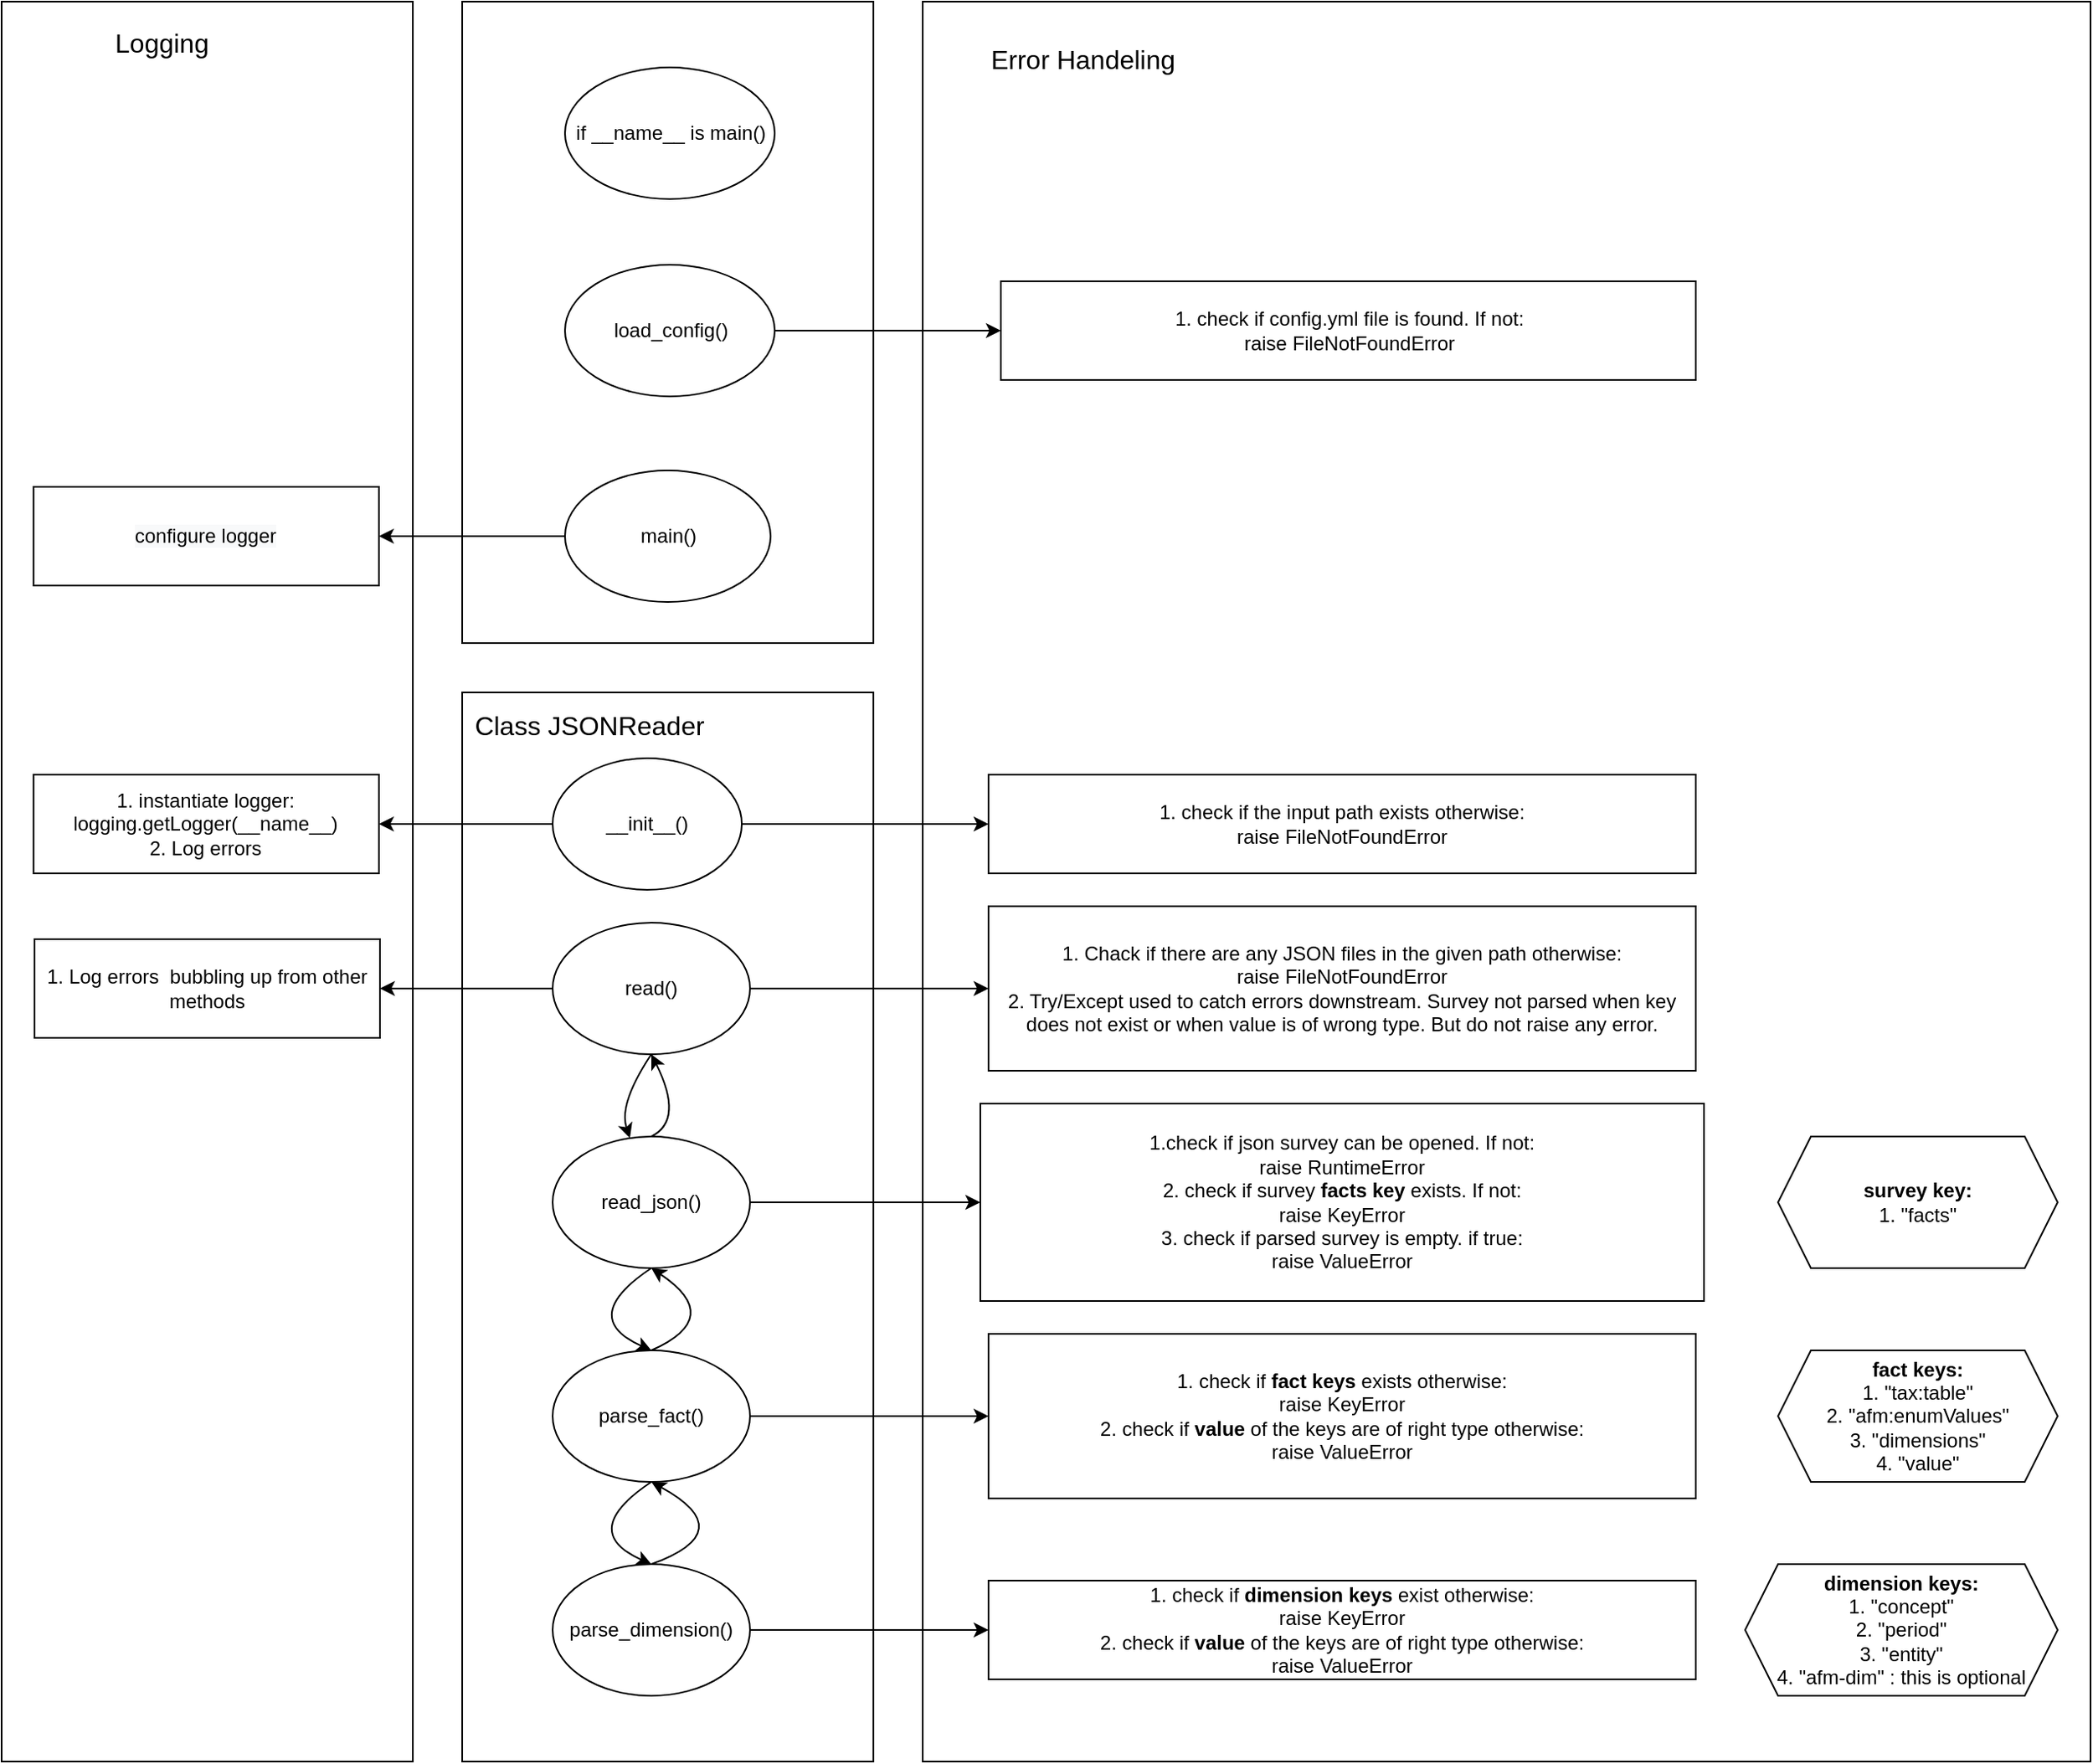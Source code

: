 <mxfile pages="3">
    <diagram name="error_handeling" id="0ECFCnHlbBwe_haJ5KCH">
        <mxGraphModel dx="1901" dy="1798" grid="1" gridSize="10" guides="1" tooltips="1" connect="1" arrows="1" fold="1" page="1" pageScale="1" pageWidth="827" pageHeight="1169" math="0" shadow="0">
            <root>
                <mxCell id="e-0o8y-9UvF0H1RDd8or-0"/>
                <mxCell id="e-0o8y-9UvF0H1RDd8or-1" parent="e-0o8y-9UvF0H1RDd8or-0"/>
                <mxCell id="a_yJJu9M2gsOae2Szxvk-29" value="" style="rounded=0;whiteSpace=wrap;html=1;labelBackgroundColor=#0000FF;fontColor=#FF6666;" parent="e-0o8y-9UvF0H1RDd8or-1" vertex="1">
                    <mxGeometry x="-560" y="-220" width="250" height="1070" as="geometry"/>
                </mxCell>
                <mxCell id="a_yJJu9M2gsOae2Szxvk-6" value="" style="whiteSpace=wrap;html=1;" parent="e-0o8y-9UvF0H1RDd8or-1" vertex="1">
                    <mxGeometry x="-280" y="-220" width="250" height="390" as="geometry"/>
                </mxCell>
                <mxCell id="CGqdXeJwCGBgksAunc72-9" value="" style="rounded=0;whiteSpace=wrap;html=1;labelBackgroundColor=#FF0000;fontColor=#FF6666;" parent="e-0o8y-9UvF0H1RDd8or-1" vertex="1">
                    <mxGeometry y="-220" width="710" height="1070" as="geometry"/>
                </mxCell>
                <mxCell id="e-0o8y-9UvF0H1RDd8or-2" value="" style="rounded=0;whiteSpace=wrap;html=1;fontSize=12;" parent="e-0o8y-9UvF0H1RDd8or-1" vertex="1">
                    <mxGeometry x="-280" y="200" width="250" height="650" as="geometry"/>
                </mxCell>
                <mxCell id="e-0o8y-9UvF0H1RDd8or-27" value="" style="edgeStyle=orthogonalEdgeStyle;rounded=1;orthogonalLoop=1;jettySize=auto;html=1;strokeColor=default;entryX=0;entryY=0.5;entryDx=0;entryDy=0;" parent="e-0o8y-9UvF0H1RDd8or-1" source="e-0o8y-9UvF0H1RDd8or-3" target="e-0o8y-9UvF0H1RDd8or-28" edge="1">
                    <mxGeometry relative="1" as="geometry">
                        <mxPoint x="35" y="280" as="targetPoint"/>
                    </mxGeometry>
                </mxCell>
                <mxCell id="a_yJJu9M2gsOae2Szxvk-28" value="" style="edgeStyle=orthogonalEdgeStyle;rounded=0;orthogonalLoop=1;jettySize=auto;html=1;fontColor=#FF6666;strokeColor=default;" parent="e-0o8y-9UvF0H1RDd8or-1" source="e-0o8y-9UvF0H1RDd8or-3" target="a_yJJu9M2gsOae2Szxvk-27" edge="1">
                    <mxGeometry relative="1" as="geometry"/>
                </mxCell>
                <mxCell id="e-0o8y-9UvF0H1RDd8or-3" value="__init__()" style="ellipse;whiteSpace=wrap;html=1;" parent="e-0o8y-9UvF0H1RDd8or-1" vertex="1">
                    <mxGeometry x="-225" y="240" width="115" height="80" as="geometry"/>
                </mxCell>
                <mxCell id="e-0o8y-9UvF0H1RDd8or-31" value="" style="edgeStyle=orthogonalEdgeStyle;rounded=1;orthogonalLoop=1;jettySize=auto;html=1;strokeColor=default;" parent="e-0o8y-9UvF0H1RDd8or-1" source="e-0o8y-9UvF0H1RDd8or-4" target="e-0o8y-9UvF0H1RDd8or-30" edge="1">
                    <mxGeometry relative="1" as="geometry"/>
                </mxCell>
                <mxCell id="584K8KD9_b6ckPlTn2V2-2" value="" style="edgeStyle=orthogonalEdgeStyle;rounded=0;orthogonalLoop=1;jettySize=auto;html=1;" parent="e-0o8y-9UvF0H1RDd8or-1" source="e-0o8y-9UvF0H1RDd8or-4" target="584K8KD9_b6ckPlTn2V2-1" edge="1">
                    <mxGeometry relative="1" as="geometry"/>
                </mxCell>
                <mxCell id="e-0o8y-9UvF0H1RDd8or-4" value="read()" style="ellipse;whiteSpace=wrap;html=1;" parent="e-0o8y-9UvF0H1RDd8or-1" vertex="1">
                    <mxGeometry x="-225" y="340" width="120" height="80" as="geometry"/>
                </mxCell>
                <mxCell id="e-0o8y-9UvF0H1RDd8or-33" value="" style="edgeStyle=orthogonalEdgeStyle;rounded=1;orthogonalLoop=1;jettySize=auto;html=1;strokeColor=default;" parent="e-0o8y-9UvF0H1RDd8or-1" source="e-0o8y-9UvF0H1RDd8or-6" target="e-0o8y-9UvF0H1RDd8or-32" edge="1">
                    <mxGeometry relative="1" as="geometry"/>
                </mxCell>
                <mxCell id="e-0o8y-9UvF0H1RDd8or-6" value="read_json()" style="ellipse;whiteSpace=wrap;html=1;" parent="e-0o8y-9UvF0H1RDd8or-1" vertex="1">
                    <mxGeometry x="-225" y="470" width="120" height="80" as="geometry"/>
                </mxCell>
                <mxCell id="e-0o8y-9UvF0H1RDd8or-7" value="" style="edgeStyle=orthogonalEdgeStyle;orthogonalLoop=1;jettySize=auto;html=1;curved=1;strokeColor=none;" parent="e-0o8y-9UvF0H1RDd8or-1" source="e-0o8y-9UvF0H1RDd8or-10" target="e-0o8y-9UvF0H1RDd8or-16" edge="1">
                    <mxGeometry relative="1" as="geometry">
                        <Array as="points">
                            <mxPoint x="-165" y="720"/>
                            <mxPoint x="-165" y="720"/>
                        </Array>
                    </mxGeometry>
                </mxCell>
                <mxCell id="CGqdXeJwCGBgksAunc72-1" value="" style="edgeStyle=orthogonalEdgeStyle;rounded=1;orthogonalLoop=1;jettySize=auto;html=1;strokeColor=default;" parent="e-0o8y-9UvF0H1RDd8or-1" source="e-0o8y-9UvF0H1RDd8or-10" target="CGqdXeJwCGBgksAunc72-0" edge="1">
                    <mxGeometry relative="1" as="geometry"/>
                </mxCell>
                <mxCell id="e-0o8y-9UvF0H1RDd8or-10" value="parse_fact()" style="ellipse;whiteSpace=wrap;html=1;" parent="e-0o8y-9UvF0H1RDd8or-1" vertex="1">
                    <mxGeometry x="-225" y="600" width="120" height="80" as="geometry"/>
                </mxCell>
                <mxCell id="e-0o8y-9UvF0H1RDd8or-11" value="" style="curved=1;endArrow=classic;html=1;rounded=0;entryX=0.5;entryY=1;entryDx=0;entryDy=0;exitX=0.5;exitY=0;exitDx=0;exitDy=0;" parent="e-0o8y-9UvF0H1RDd8or-1" source="e-0o8y-9UvF0H1RDd8or-6" target="e-0o8y-9UvF0H1RDd8or-4" edge="1">
                    <mxGeometry width="50" height="50" relative="1" as="geometry">
                        <mxPoint x="-155" y="350" as="sourcePoint"/>
                        <mxPoint x="-155" y="260" as="targetPoint"/>
                        <Array as="points">
                            <mxPoint x="-145" y="460"/>
                        </Array>
                    </mxGeometry>
                </mxCell>
                <mxCell id="e-0o8y-9UvF0H1RDd8or-12" value="" style="curved=1;endArrow=classic;html=1;rounded=0;startArrow=none;startFill=0;exitX=0.5;exitY=1;exitDx=0;exitDy=0;" parent="e-0o8y-9UvF0H1RDd8or-1" source="e-0o8y-9UvF0H1RDd8or-4" target="e-0o8y-9UvF0H1RDd8or-6" edge="1">
                    <mxGeometry width="50" height="50" relative="1" as="geometry">
                        <mxPoint x="-161" y="261.04" as="sourcePoint"/>
                        <mxPoint x="-155" y="350" as="targetPoint"/>
                        <Array as="points">
                            <mxPoint x="-185" y="450"/>
                        </Array>
                    </mxGeometry>
                </mxCell>
                <mxCell id="e-0o8y-9UvF0H1RDd8or-13" value="" style="curved=1;endArrow=classic;html=1;rounded=0;startArrow=none;startFill=0;exitX=0.5;exitY=1;exitDx=0;exitDy=0;entryX=0.5;entryY=0;entryDx=0;entryDy=0;" parent="e-0o8y-9UvF0H1RDd8or-1" source="e-0o8y-9UvF0H1RDd8or-6" target="e-0o8y-9UvF0H1RDd8or-10" edge="1">
                    <mxGeometry width="50" height="50" relative="1" as="geometry">
                        <mxPoint x="-165" y="590" as="sourcePoint"/>
                        <mxPoint x="-163.857" y="510.438" as="targetPoint"/>
                        <Array as="points">
                            <mxPoint x="-210" y="580"/>
                        </Array>
                    </mxGeometry>
                </mxCell>
                <mxCell id="e-0o8y-9UvF0H1RDd8or-14" value="" style="curved=1;endArrow=classic;html=1;rounded=0;entryX=0.5;entryY=1;entryDx=0;entryDy=0;exitX=0.5;exitY=0;exitDx=0;exitDy=0;" parent="e-0o8y-9UvF0H1RDd8or-1" source="e-0o8y-9UvF0H1RDd8or-10" target="e-0o8y-9UvF0H1RDd8or-6" edge="1">
                    <mxGeometry width="50" height="50" relative="1" as="geometry">
                        <mxPoint x="-155" y="510" as="sourcePoint"/>
                        <mxPoint x="-155" y="430" as="targetPoint"/>
                        <Array as="points">
                            <mxPoint x="-120" y="580"/>
                        </Array>
                    </mxGeometry>
                </mxCell>
                <mxCell id="CGqdXeJwCGBgksAunc72-6" value="" style="edgeStyle=orthogonalEdgeStyle;rounded=1;orthogonalLoop=1;jettySize=auto;html=1;strokeColor=default;" parent="e-0o8y-9UvF0H1RDd8or-1" source="e-0o8y-9UvF0H1RDd8or-16" target="CGqdXeJwCGBgksAunc72-5" edge="1">
                    <mxGeometry relative="1" as="geometry"/>
                </mxCell>
                <mxCell id="e-0o8y-9UvF0H1RDd8or-16" value="parse_dimension()" style="ellipse;whiteSpace=wrap;html=1;" parent="e-0o8y-9UvF0H1RDd8or-1" vertex="1">
                    <mxGeometry x="-225" y="730" width="120" height="80" as="geometry"/>
                </mxCell>
                <mxCell id="e-0o8y-9UvF0H1RDd8or-17" value="" style="curved=1;endArrow=classic;html=1;rounded=0;startArrow=none;startFill=0;exitX=0.5;exitY=1;exitDx=0;exitDy=0;" parent="e-0o8y-9UvF0H1RDd8or-1" source="e-0o8y-9UvF0H1RDd8or-10" edge="1">
                    <mxGeometry width="50" height="50" relative="1" as="geometry">
                        <mxPoint x="-205" y="690" as="sourcePoint"/>
                        <mxPoint x="-165" y="730" as="targetPoint"/>
                        <Array as="points">
                            <mxPoint x="-210" y="710"/>
                        </Array>
                    </mxGeometry>
                </mxCell>
                <mxCell id="e-0o8y-9UvF0H1RDd8or-18" value="" style="curved=1;endArrow=classic;html=1;rounded=0;exitX=0.5;exitY=0;exitDx=0;exitDy=0;" parent="e-0o8y-9UvF0H1RDd8or-1" source="e-0o8y-9UvF0H1RDd8or-16" edge="1">
                    <mxGeometry width="50" height="50" relative="1" as="geometry">
                        <mxPoint x="-110" y="730" as="sourcePoint"/>
                        <mxPoint x="-165" y="680" as="targetPoint"/>
                        <Array as="points">
                            <mxPoint x="-110" y="710"/>
                        </Array>
                    </mxGeometry>
                </mxCell>
                <mxCell id="e-0o8y-9UvF0H1RDd8or-25" value="&lt;font style=&quot;font-size: 16px&quot;&gt;Class JSONReader&lt;/font&gt;" style="text;html=1;strokeColor=none;fillColor=none;align=center;verticalAlign=middle;whiteSpace=wrap;rounded=0;fontSize=12;" parent="e-0o8y-9UvF0H1RDd8or-1" vertex="1">
                    <mxGeometry x="-300" y="200" width="195" height="40" as="geometry"/>
                </mxCell>
                <mxCell id="e-0o8y-9UvF0H1RDd8or-28" value="1. check if the input path exists otherwise: &lt;br&gt;raise FileNotFoundError" style="whiteSpace=wrap;html=1;" parent="e-0o8y-9UvF0H1RDd8or-1" vertex="1">
                    <mxGeometry x="40" y="250" width="430" height="60" as="geometry"/>
                </mxCell>
                <mxCell id="e-0o8y-9UvF0H1RDd8or-30" value="1. Chack if there are any JSON files in the given path otherwise:&lt;br&gt;raise FileNotFoundError&lt;br&gt;2. Try/Except used to catch errors downstream. Survey not parsed when key does not exist or when value is of wrong type. But do not raise any error." style="whiteSpace=wrap;html=1;" parent="e-0o8y-9UvF0H1RDd8or-1" vertex="1">
                    <mxGeometry x="40" y="330" width="430" height="100" as="geometry"/>
                </mxCell>
                <mxCell id="e-0o8y-9UvF0H1RDd8or-32" value="1.check if json survey can be opened. If not:&lt;br&gt;raise RuntimeError&lt;br&gt;2. check if survey&lt;b&gt; facts key&lt;/b&gt; exists. If not:&lt;br&gt;raise KeyError&lt;br&gt;3. check if parsed survey is empty. if true:&lt;br&gt;&amp;nbsp;raise ValueError&amp;nbsp;" style="whiteSpace=wrap;html=1;" parent="e-0o8y-9UvF0H1RDd8or-1" vertex="1">
                    <mxGeometry x="35" y="450" width="440" height="120" as="geometry"/>
                </mxCell>
                <mxCell id="CGqdXeJwCGBgksAunc72-0" value="1. check if &lt;b&gt;fact keys&lt;/b&gt; exists otherwise:&lt;br&gt;raise KeyError&lt;br&gt;2. check if &lt;b&gt;value&lt;/b&gt; of the keys are of right type otherwise:&lt;br&gt;raise ValueError" style="whiteSpace=wrap;html=1;" parent="e-0o8y-9UvF0H1RDd8or-1" vertex="1">
                    <mxGeometry x="40" y="590" width="430" height="100" as="geometry"/>
                </mxCell>
                <mxCell id="CGqdXeJwCGBgksAunc72-2" value="&lt;b&gt;fact keys:&lt;br&gt;&lt;/b&gt;1. &quot;tax:table&quot;&lt;br&gt;2. &quot;afm:enumValues&quot;&lt;br&gt;3. &quot;dimensions&quot;&lt;br&gt;4. &quot;value&quot;" style="shape=hexagon;perimeter=hexagonPerimeter2;whiteSpace=wrap;html=1;fixedSize=1;" parent="e-0o8y-9UvF0H1RDd8or-1" vertex="1">
                    <mxGeometry x="520" y="600" width="170" height="80" as="geometry"/>
                </mxCell>
                <mxCell id="CGqdXeJwCGBgksAunc72-5" value="1. check if &lt;b&gt;dimension keys&lt;/b&gt; exist otherwise:&lt;br&gt;raise KeyError&lt;br&gt;2. check if&amp;nbsp;&lt;b&gt;value&lt;/b&gt;&amp;nbsp;of the keys are of right type otherwise:&lt;br&gt;raise ValueError" style="whiteSpace=wrap;html=1;" parent="e-0o8y-9UvF0H1RDd8or-1" vertex="1">
                    <mxGeometry x="40" y="740" width="430" height="60" as="geometry"/>
                </mxCell>
                <mxCell id="CGqdXeJwCGBgksAunc72-7" value="&lt;b&gt;dimension keys:&lt;br&gt;&lt;/b&gt;1. &quot;concept&quot;&lt;br&gt;2. &quot;period&quot;&lt;br&gt;3. &quot;entity&quot;&lt;br&gt;4. &quot;afm-dim&quot; : this is optional" style="shape=hexagon;perimeter=hexagonPerimeter2;whiteSpace=wrap;html=1;fixedSize=1;" parent="e-0o8y-9UvF0H1RDd8or-1" vertex="1">
                    <mxGeometry x="500" y="730" width="190" height="80" as="geometry"/>
                </mxCell>
                <mxCell id="CGqdXeJwCGBgksAunc72-8" value="&lt;b&gt;survey key:&lt;br&gt;&lt;/b&gt;1. &quot;facts&quot;" style="shape=hexagon;perimeter=hexagonPerimeter2;whiteSpace=wrap;html=1;fixedSize=1;" parent="e-0o8y-9UvF0H1RDd8or-1" vertex="1">
                    <mxGeometry x="520" y="470" width="170" height="80" as="geometry"/>
                </mxCell>
                <mxCell id="a_yJJu9M2gsOae2Szxvk-20" value="" style="edgeStyle=orthogonalEdgeStyle;rounded=0;orthogonalLoop=1;jettySize=auto;html=1;fontColor=#FF6666;strokeColor=default;" parent="e-0o8y-9UvF0H1RDd8or-1" source="a_yJJu9M2gsOae2Szxvk-0" target="a_yJJu9M2gsOae2Szxvk-19" edge="1">
                    <mxGeometry relative="1" as="geometry"/>
                </mxCell>
                <mxCell id="a_yJJu9M2gsOae2Szxvk-0" value="main()" style="ellipse;whiteSpace=wrap;html=1;" parent="e-0o8y-9UvF0H1RDd8or-1" vertex="1">
                    <mxGeometry x="-217.5" y="65" width="125" height="80" as="geometry"/>
                </mxCell>
                <mxCell id="a_yJJu9M2gsOae2Szxvk-11" value="&lt;font style=&quot;font-size: 16px&quot;&gt;Error Handeling&lt;/font&gt;" style="text;html=1;strokeColor=none;fillColor=none;align=center;verticalAlign=middle;whiteSpace=wrap;rounded=0;fontSize=12;" parent="e-0o8y-9UvF0H1RDd8or-1" vertex="1">
                    <mxGeometry y="-200" width="195" height="30" as="geometry"/>
                </mxCell>
                <mxCell id="a_yJJu9M2gsOae2Szxvk-17" value="" style="edgeStyle=orthogonalEdgeStyle;rounded=0;orthogonalLoop=1;jettySize=auto;html=1;fontColor=#FF6666;strokeColor=default;" parent="e-0o8y-9UvF0H1RDd8or-1" source="a_yJJu9M2gsOae2Szxvk-13" target="a_yJJu9M2gsOae2Szxvk-16" edge="1">
                    <mxGeometry relative="1" as="geometry"/>
                </mxCell>
                <mxCell id="a_yJJu9M2gsOae2Szxvk-13" value="load_config()" style="ellipse;whiteSpace=wrap;html=1;" parent="e-0o8y-9UvF0H1RDd8or-1" vertex="1">
                    <mxGeometry x="-217.5" y="-60" width="127.5" height="80" as="geometry"/>
                </mxCell>
                <mxCell id="a_yJJu9M2gsOae2Szxvk-16" value="1. check if config.yml file is found. If not:&lt;br&gt;raise FileNotFoundError" style="whiteSpace=wrap;html=1;" parent="e-0o8y-9UvF0H1RDd8or-1" vertex="1">
                    <mxGeometry x="47.5" y="-50" width="422.5" height="60" as="geometry"/>
                </mxCell>
                <mxCell id="a_yJJu9M2gsOae2Szxvk-18" value="if __name__ is main()" style="ellipse;whiteSpace=wrap;html=1;" parent="e-0o8y-9UvF0H1RDd8or-1" vertex="1">
                    <mxGeometry x="-217.5" y="-180" width="127.5" height="80" as="geometry"/>
                </mxCell>
                <mxCell id="a_yJJu9M2gsOae2Szxvk-19" value="&lt;meta charset=&quot;utf-8&quot;&gt;&lt;span style=&quot;color: rgb(0, 0, 0); font-family: helvetica; font-size: 12px; font-style: normal; font-weight: 400; letter-spacing: normal; text-align: center; text-indent: 0px; text-transform: none; word-spacing: 0px; background-color: rgb(248, 249, 250); display: inline; float: none;&quot;&gt;configure logger&lt;/span&gt;" style="whiteSpace=wrap;html=1;" parent="e-0o8y-9UvF0H1RDd8or-1" vertex="1">
                    <mxGeometry x="-540.62" y="75" width="210" height="60" as="geometry"/>
                </mxCell>
                <mxCell id="a_yJJu9M2gsOae2Szxvk-27" value="1. instantiate logger:&lt;br&gt;logging.getLogger(__name__)&lt;br&gt;2. Log errors" style="whiteSpace=wrap;html=1;" parent="e-0o8y-9UvF0H1RDd8or-1" vertex="1">
                    <mxGeometry x="-540.62" y="250" width="210" height="60" as="geometry"/>
                </mxCell>
                <mxCell id="a_yJJu9M2gsOae2Szxvk-30" value="&lt;font style=&quot;font-size: 16px&quot;&gt;Logging&lt;/font&gt;" style="text;html=1;strokeColor=none;fillColor=none;align=center;verticalAlign=middle;whiteSpace=wrap;rounded=0;fontSize=12;" parent="e-0o8y-9UvF0H1RDd8or-1" vertex="1">
                    <mxGeometry x="-560" y="-210" width="195" height="30" as="geometry"/>
                </mxCell>
                <mxCell id="584K8KD9_b6ckPlTn2V2-1" value="1. Log errors&amp;nbsp; bubbling up from other methods" style="whiteSpace=wrap;html=1;" parent="e-0o8y-9UvF0H1RDd8or-1" vertex="1">
                    <mxGeometry x="-540" y="350" width="210" height="60" as="geometry"/>
                </mxCell>
            </root>
        </mxGraphModel>
    </diagram>
    <diagram id="QlCLR-YPhA7V-Xs_j-wH" name="code_structure_1">
        <mxGraphModel dx="1784" dy="1841" grid="1" gridSize="10" guides="1" tooltips="1" connect="1" arrows="1" fold="1" page="1" pageScale="1" pageWidth="827" pageHeight="1169" math="0" shadow="0">
            <root>
                <mxCell id="d3a4SbS7uKbk--lGvhUc-0"/>
                <mxCell id="d3a4SbS7uKbk--lGvhUc-1" parent="d3a4SbS7uKbk--lGvhUc-0"/>
                <mxCell id="td5Q5lHMdWCdSdJmWBBa-6" value="" style="edgeStyle=orthogonalEdgeStyle;curved=1;orthogonalLoop=1;jettySize=auto;html=1;exitX=1;exitY=0;exitDx=0;exitDy=0;" parent="d3a4SbS7uKbk--lGvhUc-1" source="d3a4SbS7uKbk--lGvhUc-2" target="td5Q5lHMdWCdSdJmWBBa-5" edge="1">
                    <mxGeometry relative="1" as="geometry">
                        <mxPoint x="430" y="200" as="sourcePoint"/>
                    </mxGeometry>
                </mxCell>
                <mxCell id="d3a4SbS7uKbk--lGvhUc-2" value="main" style="ellipse;whiteSpace=wrap;html=1;" parent="d3a4SbS7uKbk--lGvhUc-1" vertex="1">
                    <mxGeometry x="290" y="180" width="160" height="90" as="geometry"/>
                </mxCell>
                <mxCell id="Ydjy1i1jj70V0Q-CkNwc-0" value="Class Parser" style="ellipse;whiteSpace=wrap;html=1;" parent="d3a4SbS7uKbk--lGvhUc-1" vertex="1">
                    <mxGeometry x="330" y="463.2" width="120" height="80" as="geometry"/>
                </mxCell>
                <mxCell id="td5Q5lHMdWCdSdJmWBBa-3" value="data_path" style="text;html=1;strokeColor=none;fillColor=none;align=center;verticalAlign=middle;whiteSpace=wrap;rounded=0;" parent="d3a4SbS7uKbk--lGvhUc-1" vertex="1">
                    <mxGeometry x="260" y="355" width="70" height="30" as="geometry"/>
                </mxCell>
                <mxCell id="td5Q5lHMdWCdSdJmWBBa-4" value="parsed dataframe" style="text;html=1;strokeColor=none;fillColor=none;align=center;verticalAlign=middle;whiteSpace=wrap;rounded=0;" parent="d3a4SbS7uKbk--lGvhUc-1" vertex="1">
                    <mxGeometry x="410" y="355" width="110" height="30" as="geometry"/>
                </mxCell>
                <mxCell id="td5Q5lHMdWCdSdJmWBBa-5" value="Class Matching" style="ellipse;whiteSpace=wrap;html=1;" parent="d3a4SbS7uKbk--lGvhUc-1" vertex="1">
                    <mxGeometry x="470" y="-110" width="120" height="80" as="geometry"/>
                </mxCell>
                <mxCell id="sWFStW6Kegjv8HC9CdWl-2" value="1. client_path&lt;br&gt;2. parsed dataframe" style="text;html=1;strokeColor=none;fillColor=none;align=center;verticalAlign=middle;whiteSpace=wrap;rounded=0;" parent="d3a4SbS7uKbk--lGvhUc-1" vertex="1">
                    <mxGeometry x="500" y="90" width="180" height="30" as="geometry"/>
                </mxCell>
                <mxCell id="sWFStW6Kegjv8HC9CdWl-3" value="matched entities are returned" style="text;html=1;strokeColor=none;fillColor=none;align=center;verticalAlign=middle;whiteSpace=wrap;rounded=0;" parent="d3a4SbS7uKbk--lGvhUc-1" vertex="1">
                    <mxGeometry x="290" y="50" width="180" height="30" as="geometry"/>
                </mxCell>
                <mxCell id="sWFStW6Kegjv8HC9CdWl-31" value="Terminal" style="rounded=0;whiteSpace=wrap;html=1;" parent="d3a4SbS7uKbk--lGvhUc-1" vertex="1">
                    <mxGeometry x="-150" y="270" width="120" height="60" as="geometry"/>
                </mxCell>
                <mxCell id="sWFStW6Kegjv8HC9CdWl-33" value="" style="edgeStyle=orthogonalEdgeStyle;curved=1;orthogonalLoop=1;jettySize=auto;html=1;" parent="d3a4SbS7uKbk--lGvhUc-1" source="sWFStW6Kegjv8HC9CdWl-32" target="sWFStW6Kegjv8HC9CdWl-31" edge="1">
                    <mxGeometry relative="1" as="geometry"/>
                </mxCell>
                <mxCell id="sWFStW6Kegjv8HC9CdWl-32" value="params.yml" style="rounded=1;whiteSpace=wrap;html=1;" parent="d3a4SbS7uKbk--lGvhUc-1" vertex="1">
                    <mxGeometry x="-320" y="270" width="120" height="60" as="geometry"/>
                </mxCell>
                <mxCell id="sWFStW6Kegjv8HC9CdWl-36" value="&lt;b&gt;&lt;font style=&quot;font-size: 15px&quot;&gt;1&lt;/font&gt;&lt;/b&gt;" style="text;html=1;strokeColor=none;fillColor=none;align=center;verticalAlign=middle;whiteSpace=wrap;rounded=0;" parent="d3a4SbS7uKbk--lGvhUc-1" vertex="1">
                    <mxGeometry x="130" y="280" width="60" height="30" as="geometry"/>
                </mxCell>
                <mxCell id="sWFStW6Kegjv8HC9CdWl-38" value="&lt;b&gt;&lt;font style=&quot;font-size: 15px&quot;&gt;2&lt;/font&gt;&lt;/b&gt;" style="text;html=1;strokeColor=none;fillColor=none;align=center;verticalAlign=middle;whiteSpace=wrap;rounded=0;" parent="d3a4SbS7uKbk--lGvhUc-1" vertex="1">
                    <mxGeometry x="340" y="340" width="60" height="33.2" as="geometry"/>
                </mxCell>
                <mxCell id="sWFStW6Kegjv8HC9CdWl-39" value="&lt;b&gt;&lt;font style=&quot;font-size: 15px&quot;&gt;3&lt;/font&gt;&lt;/b&gt;" style="text;html=1;strokeColor=none;fillColor=none;align=center;verticalAlign=middle;whiteSpace=wrap;rounded=0;" parent="d3a4SbS7uKbk--lGvhUc-1" vertex="1">
                    <mxGeometry x="460" y="70" width="60" height="20" as="geometry"/>
                </mxCell>
                <mxCell id="sWFStW6Kegjv8HC9CdWl-43" value="output_folder" style="rounded=0;whiteSpace=wrap;html=1;" parent="d3a4SbS7uKbk--lGvhUc-1" vertex="1">
                    <mxGeometry x="-150" y="105" width="120" height="60" as="geometry"/>
                </mxCell>
                <mxCell id="sWFStW6Kegjv8HC9CdWl-47" value="" style="endArrow=classic;html=1;rounded=0;fontSize=15;exitX=1;exitY=0.5;exitDx=0;exitDy=0;entryX=0;entryY=0.5;entryDx=0;entryDy=0;" parent="d3a4SbS7uKbk--lGvhUc-1" source="sWFStW6Kegjv8HC9CdWl-31" target="d3a4SbS7uKbk--lGvhUc-2" edge="1">
                    <mxGeometry width="50" height="50" relative="1" as="geometry">
                        <mxPoint x="170" y="260" as="sourcePoint"/>
                        <mxPoint x="220" y="210" as="targetPoint"/>
                    </mxGeometry>
                </mxCell>
                <mxCell id="sWFStW6Kegjv8HC9CdWl-49" value="" style="endArrow=classic;html=1;rounded=0;fontSize=15;entryX=1;entryY=0.5;entryDx=0;entryDy=0;exitX=0;exitY=0.5;exitDx=0;exitDy=0;" parent="d3a4SbS7uKbk--lGvhUc-1" source="d3a4SbS7uKbk--lGvhUc-2" target="sWFStW6Kegjv8HC9CdWl-43" edge="1">
                    <mxGeometry width="50" height="50" relative="1" as="geometry">
                        <mxPoint x="130" y="270" as="sourcePoint"/>
                        <mxPoint x="180" y="220" as="targetPoint"/>
                    </mxGeometry>
                </mxCell>
                <mxCell id="sWFStW6Kegjv8HC9CdWl-50" value="&lt;b&gt;&lt;font style=&quot;font-size: 15px&quot;&gt;4&lt;/font&gt;&lt;/b&gt;" style="text;html=1;strokeColor=none;fillColor=none;align=center;verticalAlign=middle;whiteSpace=wrap;rounded=0;" parent="d3a4SbS7uKbk--lGvhUc-1" vertex="1">
                    <mxGeometry x="100" y="150" width="60" height="30" as="geometry"/>
                </mxCell>
                <mxCell id="sWFStW6Kegjv8HC9CdWl-59" value="" style="endArrow=classic;html=1;fontSize=15;exitX=0.5;exitY=1;exitDx=0;exitDy=0;entryX=1;entryY=0;entryDx=0;entryDy=0;curved=1;" parent="d3a4SbS7uKbk--lGvhUc-1" source="td5Q5lHMdWCdSdJmWBBa-5" target="d3a4SbS7uKbk--lGvhUc-2" edge="1">
                    <mxGeometry width="50" height="50" relative="1" as="geometry">
                        <mxPoint x="220" y="180" as="sourcePoint"/>
                        <mxPoint x="270" y="130" as="targetPoint"/>
                        <Array as="points">
                            <mxPoint x="450" y="60"/>
                        </Array>
                    </mxGeometry>
                </mxCell>
                <mxCell id="j7iArsLcHRxAJ1JbRIGb-0" value="TODO:&amp;nbsp;&lt;br&gt;1. output folder" style="text;html=1;align=center;verticalAlign=middle;resizable=0;points=[];autosize=1;strokeColor=none;fillColor=none;" parent="d3a4SbS7uKbk--lGvhUc-1" vertex="1">
                    <mxGeometry x="-330" y="350" width="100" height="40" as="geometry"/>
                </mxCell>
                <mxCell id="VsjMQLTnT7CBM7kiYidQ-0" value="Lookup function:&lt;br&gt;pandas series" style="text;html=1;align=center;verticalAlign=middle;resizable=0;points=[];autosize=1;strokeColor=none;fillColor=none;fontColor=#000000;" parent="d3a4SbS7uKbk--lGvhUc-1" vertex="1">
                    <mxGeometry x="590" y="-155" width="100" height="30" as="geometry"/>
                </mxCell>
                <mxCell id="DpsXG3t0gz9JFKLTzZHF-2" value="" style="endArrow=classic;html=1;entryX=0.45;entryY=-0.002;entryDx=0;entryDy=0;entryPerimeter=0;exitX=0.5;exitY=1;exitDx=0;exitDy=0;curved=1;" parent="d3a4SbS7uKbk--lGvhUc-1" source="d3a4SbS7uKbk--lGvhUc-2" target="Ydjy1i1jj70V0Q-CkNwc-0" edge="1">
                    <mxGeometry width="50" height="50" relative="1" as="geometry">
                        <mxPoint x="430" y="380" as="sourcePoint"/>
                        <mxPoint x="480" y="330" as="targetPoint"/>
                        <Array as="points">
                            <mxPoint x="310" y="360"/>
                        </Array>
                    </mxGeometry>
                </mxCell>
                <mxCell id="DpsXG3t0gz9JFKLTzZHF-3" value="" style="endArrow=classic;html=1;curved=1;" parent="d3a4SbS7uKbk--lGvhUc-1" edge="1">
                    <mxGeometry width="50" height="50" relative="1" as="geometry">
                        <mxPoint x="380" y="460" as="sourcePoint"/>
                        <mxPoint x="370" y="270" as="targetPoint"/>
                        <Array as="points">
                            <mxPoint x="430" y="330"/>
                        </Array>
                    </mxGeometry>
                </mxCell>
            </root>
        </mxGraphModel>
    </diagram>
    <diagram name="code_structure_2" id="hCq7CobxqGYgRoLa3fMo">
        <mxGraphModel dx="3485" dy="2373" grid="0" gridSize="10" guides="0" tooltips="1" connect="1" arrows="1" fold="1" page="0" pageScale="1" pageWidth="827" pageHeight="1169" background="none" math="0" shadow="1">
            <root>
                <mxCell id="qhvneYztDVKhYoYprHcK-0"/>
                <mxCell id="qhvneYztDVKhYoYprHcK-1" parent="qhvneYztDVKhYoYprHcK-0"/>
                <mxCell id="7gnGlHT-0o6y-baEaHNA-22" value="" style="whiteSpace=wrap;aspect=fixed;rounded=1;labelBackgroundColor=none;sketch=1;curveFitting=1;jiggle=2;fontFamily=Comic Sans MS;" parent="qhvneYztDVKhYoYprHcK-1" vertex="1">
                    <mxGeometry x="132" y="-533" width="501" height="501" as="geometry"/>
                </mxCell>
                <mxCell id="qhvneYztDVKhYoYprHcK-5" value="open_source_data_path" style="text;align=center;verticalAlign=middle;whiteSpace=wrap;rounded=1;labelBackgroundColor=none;sketch=1;curveFitting=1;jiggle=2;fontFamily=Comic Sans MS;" parent="qhvneYztDVKhYoYprHcK-1" vertex="1">
                    <mxGeometry x="169.5" y="330" width="150" height="35" as="geometry"/>
                </mxCell>
                <mxCell id="qhvneYztDVKhYoYprHcK-6" value="parsed dataframe" style="text;align=center;verticalAlign=middle;whiteSpace=wrap;rounded=1;labelBackgroundColor=none;sketch=1;curveFitting=1;jiggle=2;fontFamily=Comic Sans MS;" parent="qhvneYztDVKhYoYprHcK-1" vertex="1">
                    <mxGeometry x="461" y="339" width="110" height="30" as="geometry"/>
                </mxCell>
                <mxCell id="qhvneYztDVKhYoYprHcK-8" value="1. client_path&#10;2. parsed dataframe" style="text;align=center;verticalAlign=middle;whiteSpace=wrap;rounded=1;labelBackgroundColor=none;sketch=1;curveFitting=1;jiggle=2;fontFamily=Comic Sans MS;" parent="qhvneYztDVKhYoYprHcK-1" vertex="1">
                    <mxGeometry x="425" y="50" width="180" height="30" as="geometry"/>
                </mxCell>
                <mxCell id="qhvneYztDVKhYoYprHcK-9" value="matched entities are returned" style="text;align=center;verticalAlign=middle;whiteSpace=wrap;rounded=1;labelBackgroundColor=none;sketch=1;curveFitting=1;jiggle=2;fontFamily=Comic Sans MS;" parent="qhvneYztDVKhYoYprHcK-1" vertex="1">
                    <mxGeometry x="139.5" y="40" width="180" height="30" as="geometry"/>
                </mxCell>
                <mxCell id="qhvneYztDVKhYoYprHcK-10" value="Terminal" style="rounded=1;whiteSpace=wrap;labelBackgroundColor=none;sketch=1;curveFitting=1;jiggle=2;fontFamily=Comic Sans MS;" parent="qhvneYztDVKhYoYprHcK-1" vertex="1">
                    <mxGeometry x="-310" y="240" width="120" height="60" as="geometry"/>
                </mxCell>
                <mxCell id="qhvneYztDVKhYoYprHcK-11" value="" style="edgeStyle=orthogonalEdgeStyle;curved=1;orthogonalLoop=1;jettySize=auto;rounded=1;labelBackgroundColor=none;sketch=1;curveFitting=1;jiggle=2;fontFamily=Comic Sans MS;" parent="qhvneYztDVKhYoYprHcK-1" source="qhvneYztDVKhYoYprHcK-12" target="qhvneYztDVKhYoYprHcK-10" edge="1">
                    <mxGeometry relative="1" as="geometry"/>
                </mxCell>
                <mxCell id="qhvneYztDVKhYoYprHcK-12" value="params.yml" style="rounded=1;whiteSpace=wrap;labelBackgroundColor=none;sketch=1;curveFitting=1;jiggle=2;fontFamily=Comic Sans MS;" parent="qhvneYztDVKhYoYprHcK-1" vertex="1">
                    <mxGeometry x="-490" y="240" width="120" height="60" as="geometry"/>
                </mxCell>
                <mxCell id="qhvneYztDVKhYoYprHcK-13" value="1" style="text;align=center;verticalAlign=middle;whiteSpace=wrap;rounded=1;labelBackgroundColor=none;sketch=1;curveFitting=1;jiggle=2;fontFamily=Comic Sans MS;" parent="qhvneYztDVKhYoYprHcK-1" vertex="1">
                    <mxGeometry x="-37" y="288" width="60" height="30" as="geometry"/>
                </mxCell>
                <mxCell id="qhvneYztDVKhYoYprHcK-14" value="2" style="text;align=center;verticalAlign=middle;whiteSpace=wrap;rounded=1;labelBackgroundColor=none;sketch=1;curveFitting=1;jiggle=2;fontFamily=Comic Sans MS;" parent="qhvneYztDVKhYoYprHcK-1" vertex="1">
                    <mxGeometry x="350" y="340" width="60" height="33.2" as="geometry"/>
                </mxCell>
                <mxCell id="qhvneYztDVKhYoYprHcK-15" value="3" style="text;align=center;verticalAlign=middle;whiteSpace=wrap;rounded=1;labelBackgroundColor=none;sketch=1;curveFitting=1;jiggle=2;fontFamily=Comic Sans MS;" parent="qhvneYztDVKhYoYprHcK-1" vertex="1">
                    <mxGeometry x="347" y="40" width="60" height="20" as="geometry"/>
                </mxCell>
                <mxCell id="qhvneYztDVKhYoYprHcK-16" value="output_folder" style="rounded=1;whiteSpace=wrap;labelBackgroundColor=none;sketch=1;curveFitting=1;jiggle=2;fontFamily=Comic Sans MS;" parent="qhvneYztDVKhYoYprHcK-1" vertex="1">
                    <mxGeometry x="-310" y="140" width="120" height="60" as="geometry"/>
                </mxCell>
                <mxCell id="qhvneYztDVKhYoYprHcK-17" value="" style="endArrow=classic;rounded=1;fontSize=15;exitX=1;exitY=0.5;exitDx=0;exitDy=0;labelBackgroundColor=none;sketch=1;curveFitting=1;jiggle=2;fontFamily=Comic Sans MS;" parent="qhvneYztDVKhYoYprHcK-1" source="qhvneYztDVKhYoYprHcK-10" edge="1">
                    <mxGeometry width="50" height="50" relative="1" as="geometry">
                        <mxPoint x="170" y="260" as="sourcePoint"/>
                        <mxPoint x="290" y="270" as="targetPoint"/>
                    </mxGeometry>
                </mxCell>
                <mxCell id="qhvneYztDVKhYoYprHcK-18" value="" style="endArrow=classic;rounded=1;fontSize=15;entryX=1;entryY=0.5;entryDx=0;entryDy=0;exitX=0.036;exitY=0.143;exitDx=0;exitDy=0;exitPerimeter=0;labelBackgroundColor=none;sketch=1;curveFitting=1;jiggle=2;fontFamily=Comic Sans MS;" parent="qhvneYztDVKhYoYprHcK-1" source="37N5HrrMuUX6jls-Cawr-1" target="qhvneYztDVKhYoYprHcK-16" edge="1">
                    <mxGeometry width="50" height="50" relative="1" as="geometry">
                        <mxPoint x="290" y="220" as="sourcePoint"/>
                        <mxPoint x="180" y="220" as="targetPoint"/>
                    </mxGeometry>
                </mxCell>
                <mxCell id="qhvneYztDVKhYoYprHcK-19" value="4" style="text;align=center;verticalAlign=middle;whiteSpace=wrap;rounded=1;labelBackgroundColor=none;sketch=1;curveFitting=1;jiggle=2;fontFamily=Comic Sans MS;" parent="qhvneYztDVKhYoYprHcK-1" vertex="1">
                    <mxGeometry x="-35" y="115" width="60" height="30" as="geometry"/>
                </mxCell>
                <mxCell id="qhvneYztDVKhYoYprHcK-21" value="TODO: &#10;1. output folder" style="text;align=center;verticalAlign=middle;resizable=0;points=[];autosize=1;rounded=1;labelBackgroundColor=none;sketch=1;curveFitting=1;jiggle=2;fontFamily=Comic Sans MS;" parent="qhvneYztDVKhYoYprHcK-1" vertex="1">
                    <mxGeometry x="-301" y="68" width="105" height="41" as="geometry"/>
                </mxCell>
                <mxCell id="37N5HrrMuUX6jls-Cawr-0" value="" style="whiteSpace=wrap;aspect=fixed;rounded=1;labelBackgroundColor=none;sketch=1;curveFitting=1;jiggle=2;fontFamily=Comic Sans MS;shadow=0;" parent="qhvneYztDVKhYoYprHcK-1" vertex="1">
                    <mxGeometry x="155" y="470" width="450" height="450" as="geometry"/>
                </mxCell>
                <mxCell id="37N5HrrMuUX6jls-Cawr-1" value="main()" style="rounded=1;whiteSpace=wrap;labelBackgroundColor=none;sketch=1;curveFitting=1;jiggle=2;fontFamily=Comic Sans MS;" parent="qhvneYztDVKhYoYprHcK-1" vertex="1">
                    <mxGeometry x="294" y="150" width="166" height="140" as="geometry"/>
                </mxCell>
                <mxCell id="37N5HrrMuUX6jls-Cawr-2" value="" style="endArrow=block;exitX=0.163;exitY=1.058;exitDx=0;exitDy=0;exitPerimeter=0;rounded=1;endFill=1;labelBackgroundColor=none;sketch=1;curveFitting=1;jiggle=2;fontFamily=Comic Sans MS;" parent="qhvneYztDVKhYoYprHcK-1" source="37N5HrrMuUX6jls-Cawr-1" edge="1">
                    <mxGeometry width="50" height="50" relative="1" as="geometry">
                        <mxPoint x="320" y="390" as="sourcePoint"/>
                        <mxPoint x="320" y="470" as="targetPoint"/>
                    </mxGeometry>
                </mxCell>
                <mxCell id="37N5HrrMuUX6jls-Cawr-3" value="" style="endArrow=classic;rounded=1;entryX=0.886;entryY=1.025;entryDx=0;entryDy=0;entryPerimeter=0;labelBackgroundColor=none;sketch=1;curveFitting=1;jiggle=2;fontFamily=Comic Sans MS;" parent="qhvneYztDVKhYoYprHcK-1" target="37N5HrrMuUX6jls-Cawr-1" edge="1">
                    <mxGeometry width="50" height="50" relative="1" as="geometry">
                        <mxPoint x="440" y="470" as="sourcePoint"/>
                        <mxPoint x="370" y="340" as="targetPoint"/>
                    </mxGeometry>
                </mxCell>
                <mxCell id="aPQMRbAla8rIk3BnntOF-0" value="Class Parser" style="text;align=center;verticalAlign=middle;whiteSpace=wrap;rounded=1;labelBackgroundColor=none;sketch=1;curveFitting=1;jiggle=2;fontFamily=Comic Sans MS;shadow=0;" parent="qhvneYztDVKhYoYprHcK-1" vertex="1">
                    <mxGeometry x="179" y="503" width="90" height="30" as="geometry"/>
                </mxCell>
                <mxCell id="oB87-fPvM6o1qAoLRcWu-0" value="__init__()" style="ellipse;whiteSpace=wrap;rounded=1;labelBackgroundColor=none;sketch=1;curveFitting=1;jiggle=2;fontFamily=Comic Sans MS;shadow=0;" parent="qhvneYztDVKhYoYprHcK-1" vertex="1">
                    <mxGeometry x="322.5" y="500" width="115" height="80" as="geometry"/>
                </mxCell>
                <mxCell id="_0sZm61y6bST1MgboSt9-0" value="pep_parser()" style="ellipse;whiteSpace=wrap;rounded=1;labelBackgroundColor=none;sketch=1;curveFitting=1;jiggle=2;fontFamily=Comic Sans MS;shadow=0;" parent="qhvneYztDVKhYoYprHcK-1" vertex="1">
                    <mxGeometry x="160" y="610" width="115" height="80" as="geometry"/>
                </mxCell>
                <mxCell id="_0sZm61y6bST1MgboSt9-1" value="sanction_parser()" style="ellipse;whiteSpace=wrap;rounded=1;labelBackgroundColor=none;sketch=1;curveFitting=1;jiggle=2;fontFamily=Comic Sans MS;shadow=0;" parent="qhvneYztDVKhYoYprHcK-1" vertex="1">
                    <mxGeometry x="322.5" y="610" width="115" height="80" as="geometry"/>
                </mxCell>
                <mxCell id="_0sZm61y6bST1MgboSt9-2" value="leaked_papers_parser()" style="ellipse;whiteSpace=wrap;rounded=1;labelBackgroundColor=none;sketch=1;curveFitting=1;jiggle=2;fontFamily=Comic Sans MS;shadow=0;" parent="qhvneYztDVKhYoYprHcK-1" vertex="1">
                    <mxGeometry x="490" y="610" width="115" height="80" as="geometry"/>
                </mxCell>
                <mxCell id="7gnGlHT-0o6y-baEaHNA-0" value="_transliterate()" style="ellipse;whiteSpace=wrap;rounded=1;labelBackgroundColor=none;sketch=1;curveFitting=1;jiggle=2;fontFamily=Comic Sans MS;shadow=0;" parent="qhvneYztDVKhYoYprHcK-1" vertex="1">
                    <mxGeometry x="202" y="770" width="88" height="70" as="geometry"/>
                </mxCell>
                <mxCell id="7gnGlHT-0o6y-baEaHNA-1" value="_convert_dob()" style="ellipse;whiteSpace=wrap;rounded=1;labelBackgroundColor=none;sketch=1;curveFitting=1;jiggle=2;fontFamily=Comic Sans MS;shadow=0;" parent="qhvneYztDVKhYoYprHcK-1" vertex="1">
                    <mxGeometry x="322" y="770" width="88" height="70" as="geometry"/>
                </mxCell>
                <mxCell id="7gnGlHT-0o6y-baEaHNA-2" value="_parse_name()" style="ellipse;whiteSpace=wrap;rounded=1;labelBackgroundColor=none;sketch=1;curveFitting=1;jiggle=2;fontFamily=Comic Sans MS;shadow=0;" parent="qhvneYztDVKhYoYprHcK-1" vertex="1">
                    <mxGeometry x="450" y="770" width="88" height="70" as="geometry"/>
                </mxCell>
                <mxCell id="7gnGlHT-0o6y-baEaHNA-3" value="" style="endArrow=none;dashed=1;dashPattern=1 3;strokeWidth=2;rounded=1;exitX=0.591;exitY=0;exitDx=0;exitDy=0;exitPerimeter=0;labelBackgroundColor=none;sketch=1;curveFitting=1;jiggle=2;fontFamily=Comic Sans MS;shadow=0;" parent="qhvneYztDVKhYoYprHcK-1" source="7gnGlHT-0o6y-baEaHNA-2" edge="1">
                    <mxGeometry width="50" height="50" relative="1" as="geometry">
                        <mxPoint x="400" y="690" as="sourcePoint"/>
                        <mxPoint x="220" y="690" as="targetPoint"/>
                    </mxGeometry>
                </mxCell>
                <mxCell id="7gnGlHT-0o6y-baEaHNA-10" value="" style="endArrow=none;dashed=1;dashPattern=1 3;strokeWidth=2;rounded=1;exitX=0.5;exitY=0;exitDx=0;exitDy=0;labelBackgroundColor=none;sketch=1;curveFitting=1;jiggle=2;fontFamily=Comic Sans MS;shadow=0;" parent="qhvneYztDVKhYoYprHcK-1" source="7gnGlHT-0o6y-baEaHNA-1" edge="1">
                    <mxGeometry width="50" height="50" relative="1" as="geometry">
                        <mxPoint x="512.008" y="780" as="sourcePoint"/>
                        <mxPoint x="220" y="690" as="targetPoint"/>
                    </mxGeometry>
                </mxCell>
                <mxCell id="7gnGlHT-0o6y-baEaHNA-11" value="" style="endArrow=none;dashed=1;dashPattern=1 3;strokeWidth=2;rounded=1;exitX=0.5;exitY=0;exitDx=0;exitDy=0;entryX=0.5;entryY=1;entryDx=0;entryDy=0;labelBackgroundColor=none;sketch=1;curveFitting=1;jiggle=2;fontFamily=Comic Sans MS;shadow=0;" parent="qhvneYztDVKhYoYprHcK-1" source="7gnGlHT-0o6y-baEaHNA-0" target="_0sZm61y6bST1MgboSt9-0" edge="1">
                    <mxGeometry width="50" height="50" relative="1" as="geometry">
                        <mxPoint x="376" y="780" as="sourcePoint"/>
                        <mxPoint x="270" y="690" as="targetPoint"/>
                    </mxGeometry>
                </mxCell>
                <mxCell id="7gnGlHT-0o6y-baEaHNA-12" value="" style="endArrow=none;dashed=1;dashPattern=1 3;strokeWidth=2;rounded=1;exitX=0.5;exitY=0;exitDx=0;exitDy=0;entryX=0.5;entryY=1;entryDx=0;entryDy=0;labelBackgroundColor=none;sketch=1;curveFitting=1;jiggle=2;fontFamily=Comic Sans MS;shadow=0;" parent="qhvneYztDVKhYoYprHcK-1" source="7gnGlHT-0o6y-baEaHNA-1" target="_0sZm61y6bST1MgboSt9-1" edge="1">
                    <mxGeometry width="50" height="50" relative="1" as="geometry">
                        <mxPoint x="386" y="790" as="sourcePoint"/>
                        <mxPoint x="280" y="700" as="targetPoint"/>
                    </mxGeometry>
                </mxCell>
                <mxCell id="7gnGlHT-0o6y-baEaHNA-14" value="" style="endArrow=none;dashed=1;dashPattern=1 3;strokeWidth=2;rounded=1;entryX=0.5;entryY=1;entryDx=0;entryDy=0;labelBackgroundColor=none;sketch=1;curveFitting=1;jiggle=2;fontFamily=Comic Sans MS;shadow=0;" parent="qhvneYztDVKhYoYprHcK-1" target="_0sZm61y6bST1MgboSt9-1" edge="1">
                    <mxGeometry width="50" height="50" relative="1" as="geometry">
                        <mxPoint x="240" y="770" as="sourcePoint"/>
                        <mxPoint x="390" y="700" as="targetPoint"/>
                    </mxGeometry>
                </mxCell>
                <mxCell id="7gnGlHT-0o6y-baEaHNA-15" value="" style="endArrow=none;dashed=1;dashPattern=1 3;strokeWidth=2;rounded=1;labelBackgroundColor=none;sketch=1;curveFitting=1;jiggle=2;fontFamily=Comic Sans MS;shadow=0;" parent="qhvneYztDVKhYoYprHcK-1" edge="1">
                    <mxGeometry width="50" height="50" relative="1" as="geometry">
                        <mxPoint x="500" y="770" as="sourcePoint"/>
                        <mxPoint x="380" y="690" as="targetPoint"/>
                    </mxGeometry>
                </mxCell>
                <mxCell id="7gnGlHT-0o6y-baEaHNA-16" value="" style="endArrow=none;dashed=1;dashPattern=1 3;strokeWidth=2;rounded=1;entryX=0.5;entryY=1;entryDx=0;entryDy=0;labelBackgroundColor=none;sketch=1;curveFitting=1;jiggle=2;fontFamily=Comic Sans MS;shadow=0;" parent="qhvneYztDVKhYoYprHcK-1" target="_0sZm61y6bST1MgboSt9-2" edge="1">
                    <mxGeometry width="50" height="50" relative="1" as="geometry">
                        <mxPoint x="240" y="770" as="sourcePoint"/>
                        <mxPoint x="390" y="700" as="targetPoint"/>
                    </mxGeometry>
                </mxCell>
                <mxCell id="7gnGlHT-0o6y-baEaHNA-17" value="" style="endArrow=none;dashed=1;dashPattern=1 3;strokeWidth=2;rounded=1;exitX=0.5;exitY=0;exitDx=0;exitDy=0;labelBackgroundColor=none;sketch=1;curveFitting=1;jiggle=2;fontFamily=Comic Sans MS;shadow=0;" parent="qhvneYztDVKhYoYprHcK-1" source="7gnGlHT-0o6y-baEaHNA-1" edge="1">
                    <mxGeometry width="50" height="50" relative="1" as="geometry">
                        <mxPoint x="250" y="780" as="sourcePoint"/>
                        <mxPoint x="550" y="690" as="targetPoint"/>
                    </mxGeometry>
                </mxCell>
                <mxCell id="7gnGlHT-0o6y-baEaHNA-18" value="" style="endArrow=none;dashed=1;dashPattern=1 3;strokeWidth=2;rounded=1;exitX=0.5;exitY=0;exitDx=0;exitDy=0;labelBackgroundColor=none;sketch=1;curveFitting=1;jiggle=2;fontFamily=Comic Sans MS;shadow=0;" parent="qhvneYztDVKhYoYprHcK-1" source="7gnGlHT-0o6y-baEaHNA-2" edge="1">
                    <mxGeometry width="50" height="50" relative="1" as="geometry">
                        <mxPoint x="376" y="780" as="sourcePoint"/>
                        <mxPoint x="540" y="690" as="targetPoint"/>
                    </mxGeometry>
                </mxCell>
                <mxCell id="7gnGlHT-0o6y-baEaHNA-19" value="" style="endArrow=none;dashed=1;dashPattern=1 3;strokeWidth=2;rounded=1;entryX=0.5;entryY=1;entryDx=0;entryDy=0;exitX=0.5;exitY=0;exitDx=0;exitDy=0;labelBackgroundColor=none;sketch=1;curveFitting=1;jiggle=2;fontFamily=Comic Sans MS;shadow=0;" parent="qhvneYztDVKhYoYprHcK-1" source="_0sZm61y6bST1MgboSt9-0" edge="1">
                    <mxGeometry width="50" height="50" relative="1" as="geometry">
                        <mxPoint x="240" y="660" as="sourcePoint"/>
                        <mxPoint x="380" y="580" as="targetPoint"/>
                    </mxGeometry>
                </mxCell>
                <mxCell id="7gnGlHT-0o6y-baEaHNA-20" value="" style="endArrow=none;dashed=1;dashPattern=1 3;strokeWidth=2;rounded=1;exitX=0.5;exitY=0;exitDx=0;exitDy=0;labelBackgroundColor=none;sketch=1;curveFitting=1;jiggle=2;fontFamily=Comic Sans MS;shadow=0;" parent="qhvneYztDVKhYoYprHcK-1" source="_0sZm61y6bST1MgboSt9-1" edge="1">
                    <mxGeometry width="50" height="50" relative="1" as="geometry">
                        <mxPoint x="227.5" y="620" as="sourcePoint"/>
                        <mxPoint x="380" y="580" as="targetPoint"/>
                    </mxGeometry>
                </mxCell>
                <mxCell id="7gnGlHT-0o6y-baEaHNA-21" value="" style="endArrow=none;dashed=1;dashPattern=1 3;strokeWidth=2;rounded=1;exitX=0.5;exitY=0;exitDx=0;exitDy=0;labelBackgroundColor=none;sketch=1;curveFitting=1;jiggle=2;fontFamily=Comic Sans MS;shadow=0;" parent="qhvneYztDVKhYoYprHcK-1" source="_0sZm61y6bST1MgboSt9-2" edge="1">
                    <mxGeometry width="50" height="50" relative="1" as="geometry">
                        <mxPoint x="227.5" y="620" as="sourcePoint"/>
                        <mxPoint x="380" y="580" as="targetPoint"/>
                    </mxGeometry>
                </mxCell>
                <mxCell id="7gnGlHT-0o6y-baEaHNA-23" value="" style="endArrow=classic;rounded=1;exitX=0.873;exitY=-0.083;exitDx=0;exitDy=0;exitPerimeter=0;labelBackgroundColor=none;sketch=1;curveFitting=1;jiggle=2;fontFamily=Comic Sans MS;" parent="qhvneYztDVKhYoYprHcK-1" source="37N5HrrMuUX6jls-Cawr-1" edge="1">
                    <mxGeometry width="50" height="50" relative="1" as="geometry">
                        <mxPoint x="437.5" y="164.25" as="sourcePoint"/>
                        <mxPoint x="439" y="-30" as="targetPoint"/>
                    </mxGeometry>
                </mxCell>
                <mxCell id="7gnGlHT-0o6y-baEaHNA-24" value="" style="endArrow=classic;rounded=1;exitX=0.163;exitY=1.058;exitDx=0;exitDy=0;exitPerimeter=0;labelBackgroundColor=none;sketch=1;curveFitting=1;jiggle=2;fontFamily=Comic Sans MS;" parent="qhvneYztDVKhYoYprHcK-1" edge="1">
                    <mxGeometry width="50" height="50" relative="1" as="geometry">
                        <mxPoint x="323.558" y="-30" as="sourcePoint"/>
                        <mxPoint x="323" y="150" as="targetPoint"/>
                    </mxGeometry>
                </mxCell>
                <mxCell id="7gnGlHT-0o6y-baEaHNA-25" value="Class Matching" style="text;align=center;verticalAlign=middle;whiteSpace=wrap;rounded=1;labelBackgroundColor=none;sketch=1;curveFitting=1;jiggle=2;fontFamily=Comic Sans MS;" parent="qhvneYztDVKhYoYprHcK-1" vertex="1">
                    <mxGeometry x="151" y="-507" width="100" height="39" as="geometry"/>
                </mxCell>
                <mxCell id="7gnGlHT-0o6y-baEaHNA-27" value="match_client_data()" style="ellipse;whiteSpace=wrap;rounded=1;labelBackgroundColor=none;sketch=1;curveFitting=1;jiggle=2;fontFamily=Comic Sans MS;" parent="qhvneYztDVKhYoYprHcK-1" vertex="1">
                    <mxGeometry x="322.5" y="-240" width="115" height="80" as="geometry"/>
                </mxCell>
                <mxCell id="7gnGlHT-0o6y-baEaHNA-28" value="_fuzzy_match()" style="ellipse;whiteSpace=wrap;rounded=1;labelBackgroundColor=none;sketch=1;curveFitting=1;jiggle=2;fontFamily=Comic Sans MS;" parent="qhvneYztDVKhYoYprHcK-1" vertex="1">
                    <mxGeometry x="319.5" y="-360" width="115" height="80" as="geometry"/>
                </mxCell>
                <mxCell id="7gnGlHT-0o6y-baEaHNA-29" value="_string_comparison()" style="ellipse;whiteSpace=wrap;rounded=1;labelBackgroundColor=none;sketch=1;curveFitting=1;jiggle=2;fontFamily=Comic Sans MS;" parent="qhvneYztDVKhYoYprHcK-1" vertex="1">
                    <mxGeometry x="220" y="-450" width="115" height="80" as="geometry"/>
                </mxCell>
                <mxCell id="7gnGlHT-0o6y-baEaHNA-30" value="_same_address()" style="ellipse;whiteSpace=wrap;rounded=1;labelBackgroundColor=none;sketch=1;curveFitting=1;jiggle=2;fontFamily=Comic Sans MS;" parent="qhvneYztDVKhYoYprHcK-1" vertex="1">
                    <mxGeometry x="436.5" y="-450" width="115" height="80" as="geometry"/>
                </mxCell>
                <mxCell id="7gnGlHT-0o6y-baEaHNA-33" value="__initi__()" style="ellipse;whiteSpace=wrap;rounded=1;labelBackgroundColor=none;sketch=1;curveFitting=1;jiggle=2;fontFamily=Comic Sans MS;" parent="qhvneYztDVKhYoYprHcK-1" vertex="1">
                    <mxGeometry x="322.5" y="-120" width="115" height="80" as="geometry"/>
                </mxCell>
                <mxCell id="7gnGlHT-0o6y-baEaHNA-35" value="" style="endArrow=none;dashed=1;dashPattern=1 3;strokeWidth=2;rounded=1;labelBackgroundColor=none;sketch=1;curveFitting=1;jiggle=2;fontFamily=Comic Sans MS;" parent="qhvneYztDVKhYoYprHcK-1" source="7gnGlHT-0o6y-baEaHNA-27" edge="1">
                    <mxGeometry width="50" height="50" relative="1" as="geometry">
                        <mxPoint x="560" y="-100" as="sourcePoint"/>
                        <mxPoint x="380" y="-120" as="targetPoint"/>
                    </mxGeometry>
                </mxCell>
                <mxCell id="7gnGlHT-0o6y-baEaHNA-37" value="" style="endArrow=none;dashed=1;dashPattern=1 3;strokeWidth=2;rounded=1;labelBackgroundColor=none;sketch=1;curveFitting=1;jiggle=2;fontFamily=Comic Sans MS;" parent="qhvneYztDVKhYoYprHcK-1" edge="1">
                    <mxGeometry width="50" height="50" relative="1" as="geometry">
                        <mxPoint x="379.5" y="-275" as="sourcePoint"/>
                        <mxPoint x="379.5" y="-235" as="targetPoint"/>
                    </mxGeometry>
                </mxCell>
                <mxCell id="7gnGlHT-0o6y-baEaHNA-38" value="" style="endArrow=none;dashed=1;dashPattern=1 3;strokeWidth=2;rounded=1;exitX=0.565;exitY=0.988;exitDx=0;exitDy=0;exitPerimeter=0;entryX=0;entryY=0;entryDx=0;entryDy=0;labelBackgroundColor=none;sketch=1;curveFitting=1;jiggle=2;fontFamily=Comic Sans MS;" parent="qhvneYztDVKhYoYprHcK-1" source="7gnGlHT-0o6y-baEaHNA-29" target="7gnGlHT-0o6y-baEaHNA-28" edge="1">
                    <mxGeometry width="50" height="50" relative="1" as="geometry">
                        <mxPoint x="389.5" y="-265" as="sourcePoint"/>
                        <mxPoint x="389.5" y="-225" as="targetPoint"/>
                    </mxGeometry>
                </mxCell>
                <mxCell id="7gnGlHT-0o6y-baEaHNA-39" value="" style="endArrow=none;dashed=1;dashPattern=1 3;strokeWidth=2;rounded=1;exitX=0.751;exitY=0.244;exitDx=0;exitDy=0;exitPerimeter=0;labelBackgroundColor=none;sketch=1;curveFitting=1;jiggle=2;fontFamily=Comic Sans MS;" parent="qhvneYztDVKhYoYprHcK-1" source="7gnGlHT-0o6y-baEaHNA-22" edge="1">
                    <mxGeometry width="50" height="50" relative="1" as="geometry">
                        <mxPoint x="294.975" y="-360.96" as="sourcePoint"/>
                        <mxPoint x="420" y="-350" as="targetPoint"/>
                    </mxGeometry>
                </mxCell>
                <mxCell id="7gnGlHT-0o6y-baEaHNA-40" value="TODO: Try to merge match_client_data() with __initi()__" style="text;align=center;verticalAlign=middle;whiteSpace=wrap;rounded=1;labelBackgroundColor=none;sketch=1;curveFitting=1;jiggle=2;fontFamily=Comic Sans MS;" parent="qhvneYztDVKhYoYprHcK-1" vertex="1">
                    <mxGeometry x="432.5" y="-170" width="145" height="60" as="geometry"/>
                </mxCell>
            </root>
        </mxGraphModel>
    </diagram>
</mxfile>